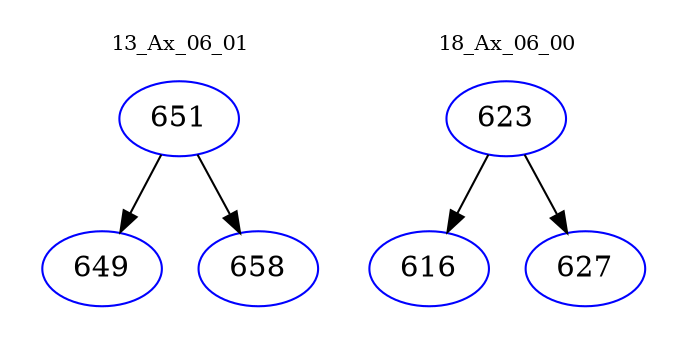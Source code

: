 digraph{
subgraph cluster_0 {
color = white
label = "13_Ax_06_01";
fontsize=10;
T0_651 [label="651", color="blue"]
T0_651 -> T0_649 [color="black"]
T0_649 [label="649", color="blue"]
T0_651 -> T0_658 [color="black"]
T0_658 [label="658", color="blue"]
}
subgraph cluster_1 {
color = white
label = "18_Ax_06_00";
fontsize=10;
T1_623 [label="623", color="blue"]
T1_623 -> T1_616 [color="black"]
T1_616 [label="616", color="blue"]
T1_623 -> T1_627 [color="black"]
T1_627 [label="627", color="blue"]
}
}
